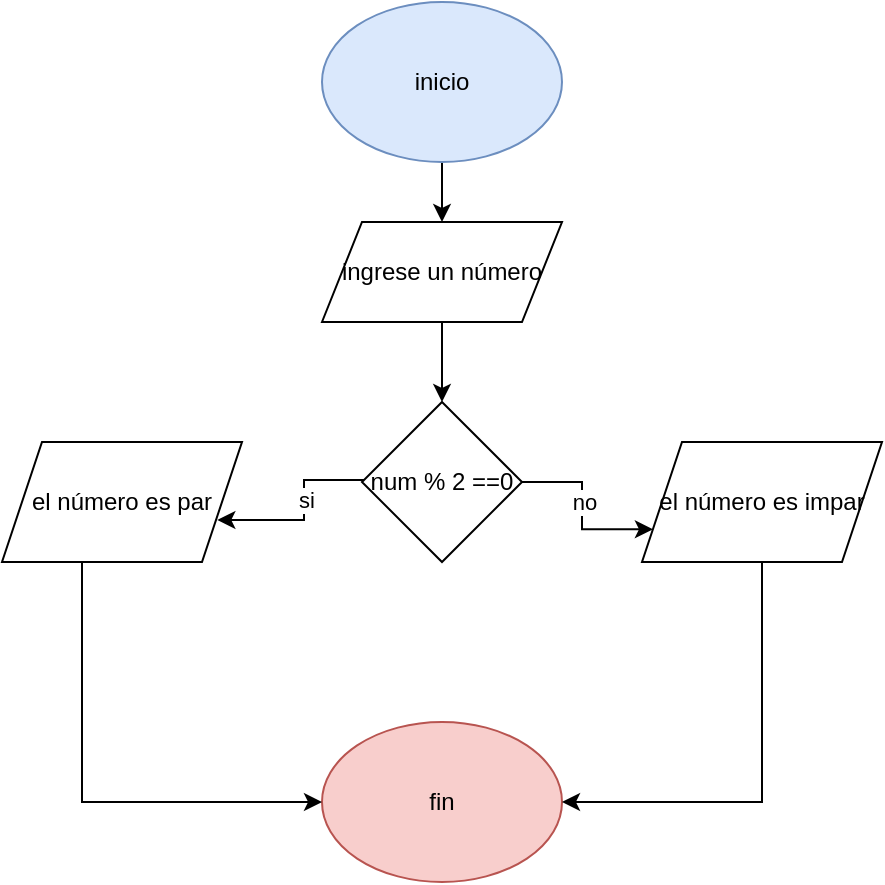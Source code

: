 <mxfile version="26.0.11">
  <diagram name="Página-1" id="sJ8FpPoxX_cDMZ1G_iWL">
    <mxGraphModel dx="1434" dy="720" grid="1" gridSize="10" guides="1" tooltips="1" connect="1" arrows="1" fold="1" page="1" pageScale="1" pageWidth="827" pageHeight="1169" math="0" shadow="0">
      <root>
        <mxCell id="0" />
        <mxCell id="1" parent="0" />
        <mxCell id="dbxxkLrnTNXhSZVxiJWv-4" style="edgeStyle=orthogonalEdgeStyle;rounded=0;orthogonalLoop=1;jettySize=auto;html=1;exitX=0.5;exitY=1;exitDx=0;exitDy=0;entryX=0.5;entryY=0;entryDx=0;entryDy=0;" edge="1" parent="1" source="dbxxkLrnTNXhSZVxiJWv-1" target="dbxxkLrnTNXhSZVxiJWv-3">
          <mxGeometry relative="1" as="geometry" />
        </mxCell>
        <mxCell id="dbxxkLrnTNXhSZVxiJWv-1" value="inicio" style="ellipse;whiteSpace=wrap;html=1;fillColor=#dae8fc;strokeColor=#6c8ebf;" vertex="1" parent="1">
          <mxGeometry x="360" width="120" height="80" as="geometry" />
        </mxCell>
        <mxCell id="dbxxkLrnTNXhSZVxiJWv-2" value="fin" style="ellipse;whiteSpace=wrap;html=1;fillColor=#f8cecc;strokeColor=#b85450;" vertex="1" parent="1">
          <mxGeometry x="360" y="360" width="120" height="80" as="geometry" />
        </mxCell>
        <mxCell id="dbxxkLrnTNXhSZVxiJWv-9" style="edgeStyle=orthogonalEdgeStyle;rounded=0;orthogonalLoop=1;jettySize=auto;html=1;entryX=0.5;entryY=0;entryDx=0;entryDy=0;" edge="1" parent="1" source="dbxxkLrnTNXhSZVxiJWv-3" target="dbxxkLrnTNXhSZVxiJWv-5">
          <mxGeometry relative="1" as="geometry" />
        </mxCell>
        <mxCell id="dbxxkLrnTNXhSZVxiJWv-3" value="ingrese un número" style="shape=parallelogram;perimeter=parallelogramPerimeter;whiteSpace=wrap;html=1;fixedSize=1;" vertex="1" parent="1">
          <mxGeometry x="360" y="110" width="120" height="50" as="geometry" />
        </mxCell>
        <mxCell id="dbxxkLrnTNXhSZVxiJWv-17" style="edgeStyle=orthogonalEdgeStyle;rounded=0;orthogonalLoop=1;jettySize=auto;html=1;entryX=0;entryY=0.75;entryDx=0;entryDy=0;" edge="1" parent="1" source="dbxxkLrnTNXhSZVxiJWv-5" target="dbxxkLrnTNXhSZVxiJWv-10">
          <mxGeometry relative="1" as="geometry" />
        </mxCell>
        <mxCell id="dbxxkLrnTNXhSZVxiJWv-18" value="no" style="edgeLabel;html=1;align=center;verticalAlign=middle;resizable=0;points=[];" vertex="1" connectable="0" parent="dbxxkLrnTNXhSZVxiJWv-17">
          <mxGeometry x="-0.102" y="1" relative="1" as="geometry">
            <mxPoint as="offset" />
          </mxGeometry>
        </mxCell>
        <mxCell id="dbxxkLrnTNXhSZVxiJWv-19" style="edgeStyle=orthogonalEdgeStyle;rounded=0;orthogonalLoop=1;jettySize=auto;html=1;exitX=0;exitY=0.5;exitDx=0;exitDy=0;" edge="1" parent="1">
          <mxGeometry relative="1" as="geometry">
            <mxPoint x="381" y="239" as="sourcePoint" />
            <mxPoint x="307.667" y="259" as="targetPoint" />
            <Array as="points">
              <mxPoint x="351" y="239" />
              <mxPoint x="351" y="259" />
            </Array>
          </mxGeometry>
        </mxCell>
        <mxCell id="dbxxkLrnTNXhSZVxiJWv-20" value="si" style="edgeLabel;html=1;align=center;verticalAlign=middle;resizable=0;points=[];" vertex="1" connectable="0" parent="dbxxkLrnTNXhSZVxiJWv-19">
          <mxGeometry x="-0.143" y="1" relative="1" as="geometry">
            <mxPoint as="offset" />
          </mxGeometry>
        </mxCell>
        <mxCell id="dbxxkLrnTNXhSZVxiJWv-5" value="num % 2 ==0" style="rhombus;whiteSpace=wrap;html=1;" vertex="1" parent="1">
          <mxGeometry x="380" y="200" width="80" height="80" as="geometry" />
        </mxCell>
        <mxCell id="dbxxkLrnTNXhSZVxiJWv-22" style="edgeStyle=orthogonalEdgeStyle;rounded=0;orthogonalLoop=1;jettySize=auto;html=1;exitX=0.5;exitY=1;exitDx=0;exitDy=0;entryX=1;entryY=0.5;entryDx=0;entryDy=0;" edge="1" parent="1" source="dbxxkLrnTNXhSZVxiJWv-10" target="dbxxkLrnTNXhSZVxiJWv-2">
          <mxGeometry relative="1" as="geometry" />
        </mxCell>
        <mxCell id="dbxxkLrnTNXhSZVxiJWv-10" value="el número es impar" style="shape=parallelogram;perimeter=parallelogramPerimeter;whiteSpace=wrap;html=1;fixedSize=1;" vertex="1" parent="1">
          <mxGeometry x="520" y="220" width="120" height="60" as="geometry" />
        </mxCell>
        <mxCell id="dbxxkLrnTNXhSZVxiJWv-21" style="edgeStyle=orthogonalEdgeStyle;rounded=0;orthogonalLoop=1;jettySize=auto;html=1;exitX=0.358;exitY=1;exitDx=0;exitDy=0;exitPerimeter=0;" edge="1" parent="1" source="dbxxkLrnTNXhSZVxiJWv-12">
          <mxGeometry relative="1" as="geometry">
            <mxPoint x="360" y="400" as="targetPoint" />
            <mxPoint x="240" y="350" as="sourcePoint" />
            <Array as="points">
              <mxPoint x="240" y="280" />
              <mxPoint x="240" y="400" />
            </Array>
          </mxGeometry>
        </mxCell>
        <mxCell id="dbxxkLrnTNXhSZVxiJWv-12" value="el número es par" style="shape=parallelogram;perimeter=parallelogramPerimeter;whiteSpace=wrap;html=1;fixedSize=1;" vertex="1" parent="1">
          <mxGeometry x="200" y="220" width="120" height="60" as="geometry" />
        </mxCell>
      </root>
    </mxGraphModel>
  </diagram>
</mxfile>
